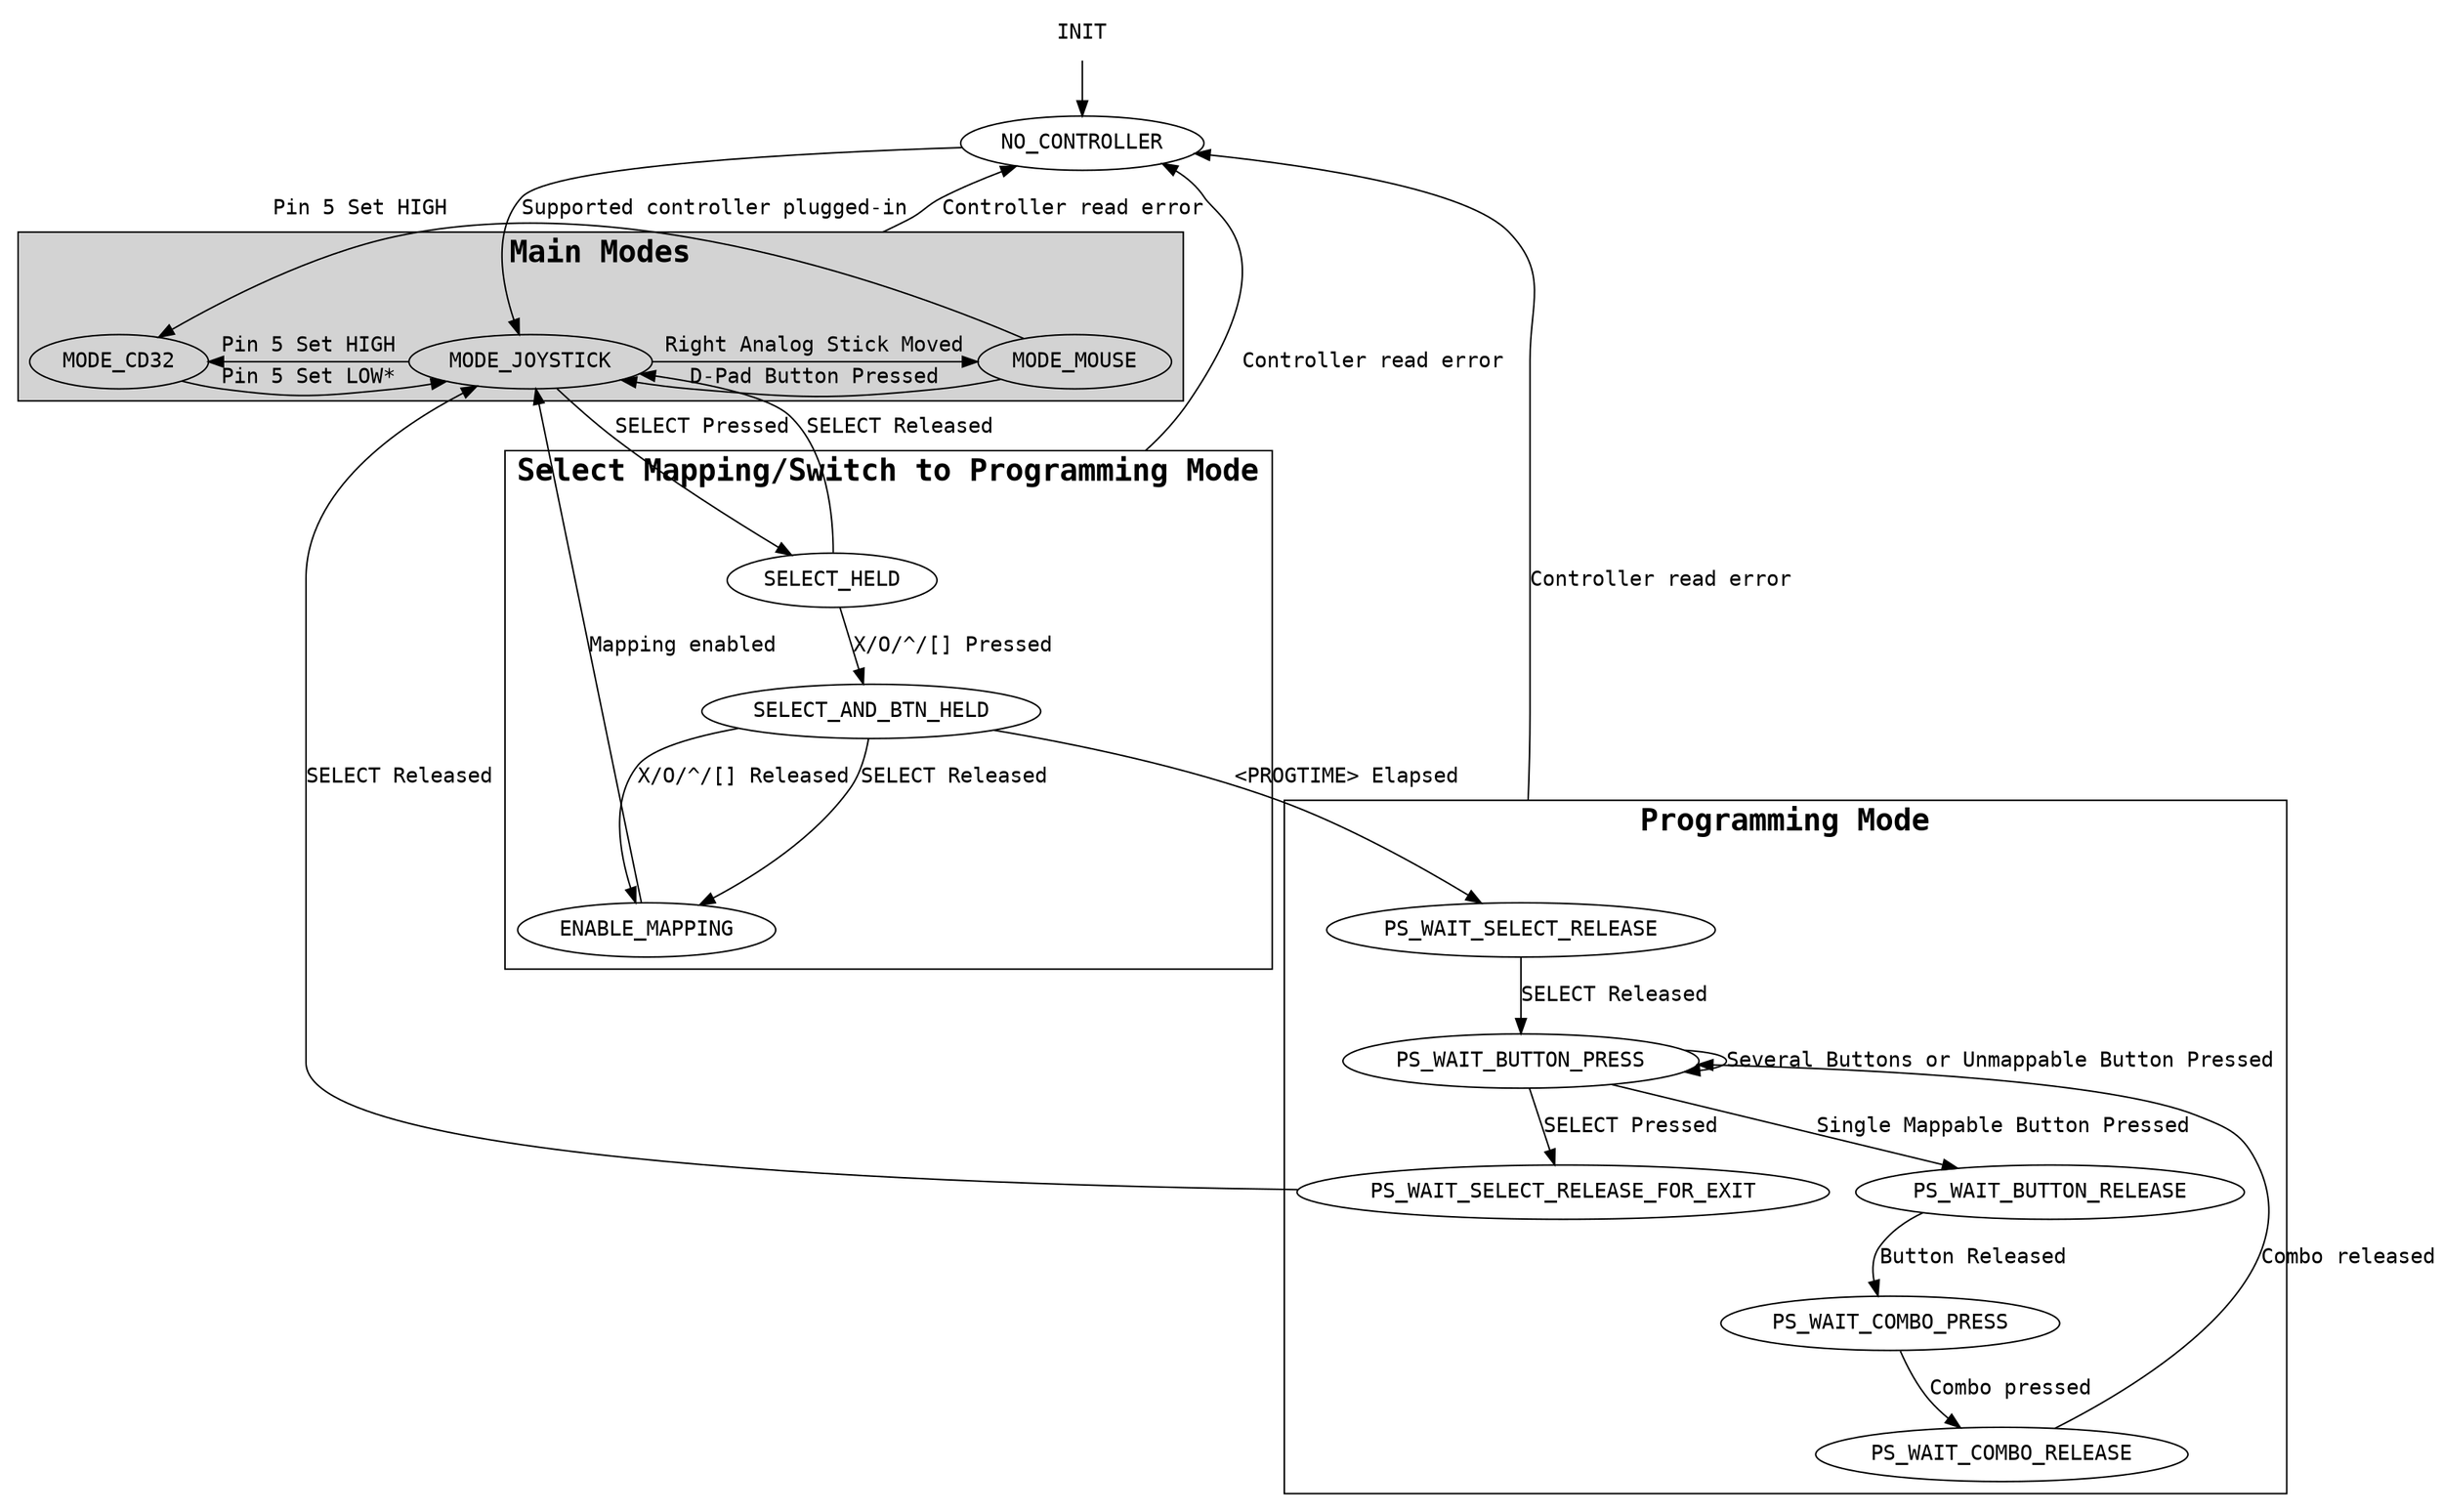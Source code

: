 digraph {
	#ratio = 0.75;

	compound = true;
	newrank = true;
	#splines=line
	edge [splines = "curved"];
	node [fontname = "Courier"];
	edge [fontname = "Courier"];
	#subgraph [fontname = "Courier"];
	clusterrank = "local";
	
	# Initialization
	{
		node [shape = "plaintext"];

		INIT;
	}
	
	NO_CONTROLLER;

	INIT -> NO_CONTROLLER;
	NO_CONTROLLER -> MODE_JOYSTICK [label = "Supported controller plugged-in"]

	# Main Mode Transitions
	subgraph "cluster_main" {
		label = "Main Modes";
		fontname = "Courier-bold";
		fontsize = "20pt";
		style = "filled";

		{
			rank="same";
			node [style = "filled"];

			MODE_MOUSE;
			MODE_JOYSTICK;
			MODE_CD32;
		}

		MODE_JOYSTICK -> MODE_MOUSE [label = "Right Analog Stick Moved"];
		MODE_MOUSE -> MODE_JOYSTICK [label = "D-Pad Button Pressed"];
		MODE_JOYSTICK -> MODE_CD32 [label = "Pin 5 Set HIGH"];
		MODE_MOUSE -> MODE_CD32 [label = "Pin 5 Set HIGH"];
		MODE_CD32 -> MODE_JOYSTICK [label = "Pin 5 Set LOW*"];
	}

	# This actually represents a transitions valid for all nodes in the cluster
	MODE_JOYSTICK -> NO_CONTROLLER [label = "Controller read error", ltail = cluster_main];
	
	subgraph "cluster_progswitch" {
		label = "Select Mapping/Switch to Programming Mode";
		fontname = "Courier-bold";
		fontsize = "20pt";
		
		# States for entering Programming Mode
		SELECT_HELD;
		SELECT_AND_BTN_HELD;
		ENABLE_MAPPING;

		SELECT_HELD -> SELECT_AND_BTN_HELD [label = "X/O/^/[] Pressed"]
		SELECT_AND_BTN_HELD -> ENABLE_MAPPING [label = "X/O/^/[] Released"]
		SELECT_AND_BTN_HELD -> ENABLE_MAPPING [label = "SELECT Released"]
	}

	MODE_JOYSTICK -> SELECT_HELD [label = "SELECT Pressed"]
	SELECT_HELD -> MODE_JOYSTICK [label = "SELECT Released"]
	ENABLE_MAPPING -> MODE_JOYSTICK [label = "Mapping enabled"]
	SELECT_AND_BTN_HELD -> PS_WAIT_SELECT_RELEASE [label = "<PROGTIME> Elapsed"]

	# Again, valid for all nodes in the cluster
	SELECT_HELD -> NO_CONTROLLER [label = "Controller read error", ltail = cluster_progswitch];

	subgraph "cluster_progmode" {
		label = "Programming Mode";
		fontname = "Courier-bold";
		fontsize = "20pt";
		
		# Programming Mode States
		PS_WAIT_SELECT_RELEASE;
		PS_WAIT_BUTTON_PRESS;
		PS_WAIT_BUTTON_RELEASE;
		PS_WAIT_COMBO_PRESS;
		PS_WAIT_COMBO_RELEASE;
		PS_WAIT_SELECT_RELEASE_FOR_EXIT;

		PS_WAIT_SELECT_RELEASE -> PS_WAIT_BUTTON_PRESS [label = "SELECT Released"]
		PS_WAIT_BUTTON_PRESS -> PS_WAIT_SELECT_RELEASE_FOR_EXIT [label = "SELECT Pressed"]
		PS_WAIT_BUTTON_PRESS -> PS_WAIT_BUTTON_RELEASE [label = "Single Mappable Button Pressed"]
		PS_WAIT_BUTTON_PRESS -> PS_WAIT_BUTTON_PRESS [label = "Several Buttons or Unmappable Button Pressed"]
		PS_WAIT_BUTTON_RELEASE -> PS_WAIT_COMBO_PRESS [label = "Button Released"]
		PS_WAIT_COMBO_PRESS -> PS_WAIT_COMBO_RELEASE [label = "Combo pressed"]
		PS_WAIT_COMBO_RELEASE -> PS_WAIT_BUTTON_PRESS [label = "Combo released"]
	}

	PS_WAIT_SELECT_RELEASE_FOR_EXIT -> MODE_JOYSTICK [label = "SELECT Released"]

	# Guess what??? Valid for all nodes in the cluster
	PS_WAIT_SELECT_RELEASE -> NO_CONTROLLER [label = "Controller read error", ltail = cluster_progmode];
}
